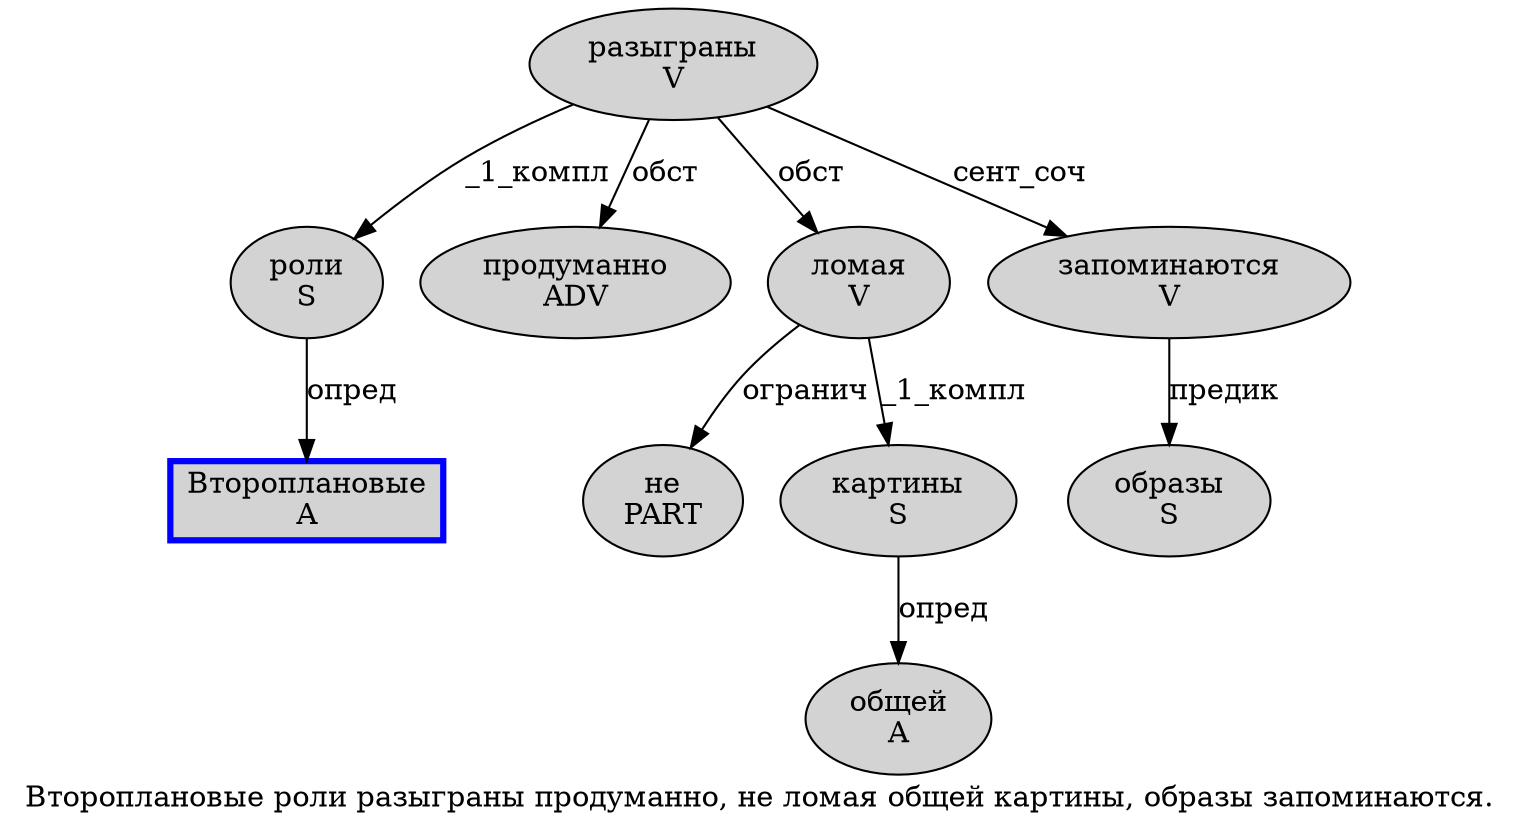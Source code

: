 digraph SENTENCE_1414 {
	graph [label="Второплановые роли разыграны продуманно, не ломая общей картины, образы запоминаются."]
	node [style=filled]
		0 [label="Второплановые
A" color=blue fillcolor=lightgray penwidth=3 shape=box]
		1 [label="роли
S" color="" fillcolor=lightgray penwidth=1 shape=ellipse]
		2 [label="разыграны
V" color="" fillcolor=lightgray penwidth=1 shape=ellipse]
		3 [label="продуманно
ADV" color="" fillcolor=lightgray penwidth=1 shape=ellipse]
		5 [label="не
PART" color="" fillcolor=lightgray penwidth=1 shape=ellipse]
		6 [label="ломая
V" color="" fillcolor=lightgray penwidth=1 shape=ellipse]
		7 [label="общей
A" color="" fillcolor=lightgray penwidth=1 shape=ellipse]
		8 [label="картины
S" color="" fillcolor=lightgray penwidth=1 shape=ellipse]
		10 [label="образы
S" color="" fillcolor=lightgray penwidth=1 shape=ellipse]
		11 [label="запоминаются
V" color="" fillcolor=lightgray penwidth=1 shape=ellipse]
			2 -> 1 [label="_1_компл"]
			2 -> 3 [label="обст"]
			2 -> 6 [label="обст"]
			2 -> 11 [label="сент_соч"]
			11 -> 10 [label="предик"]
			6 -> 5 [label="огранич"]
			6 -> 8 [label="_1_компл"]
			8 -> 7 [label="опред"]
			1 -> 0 [label="опред"]
}